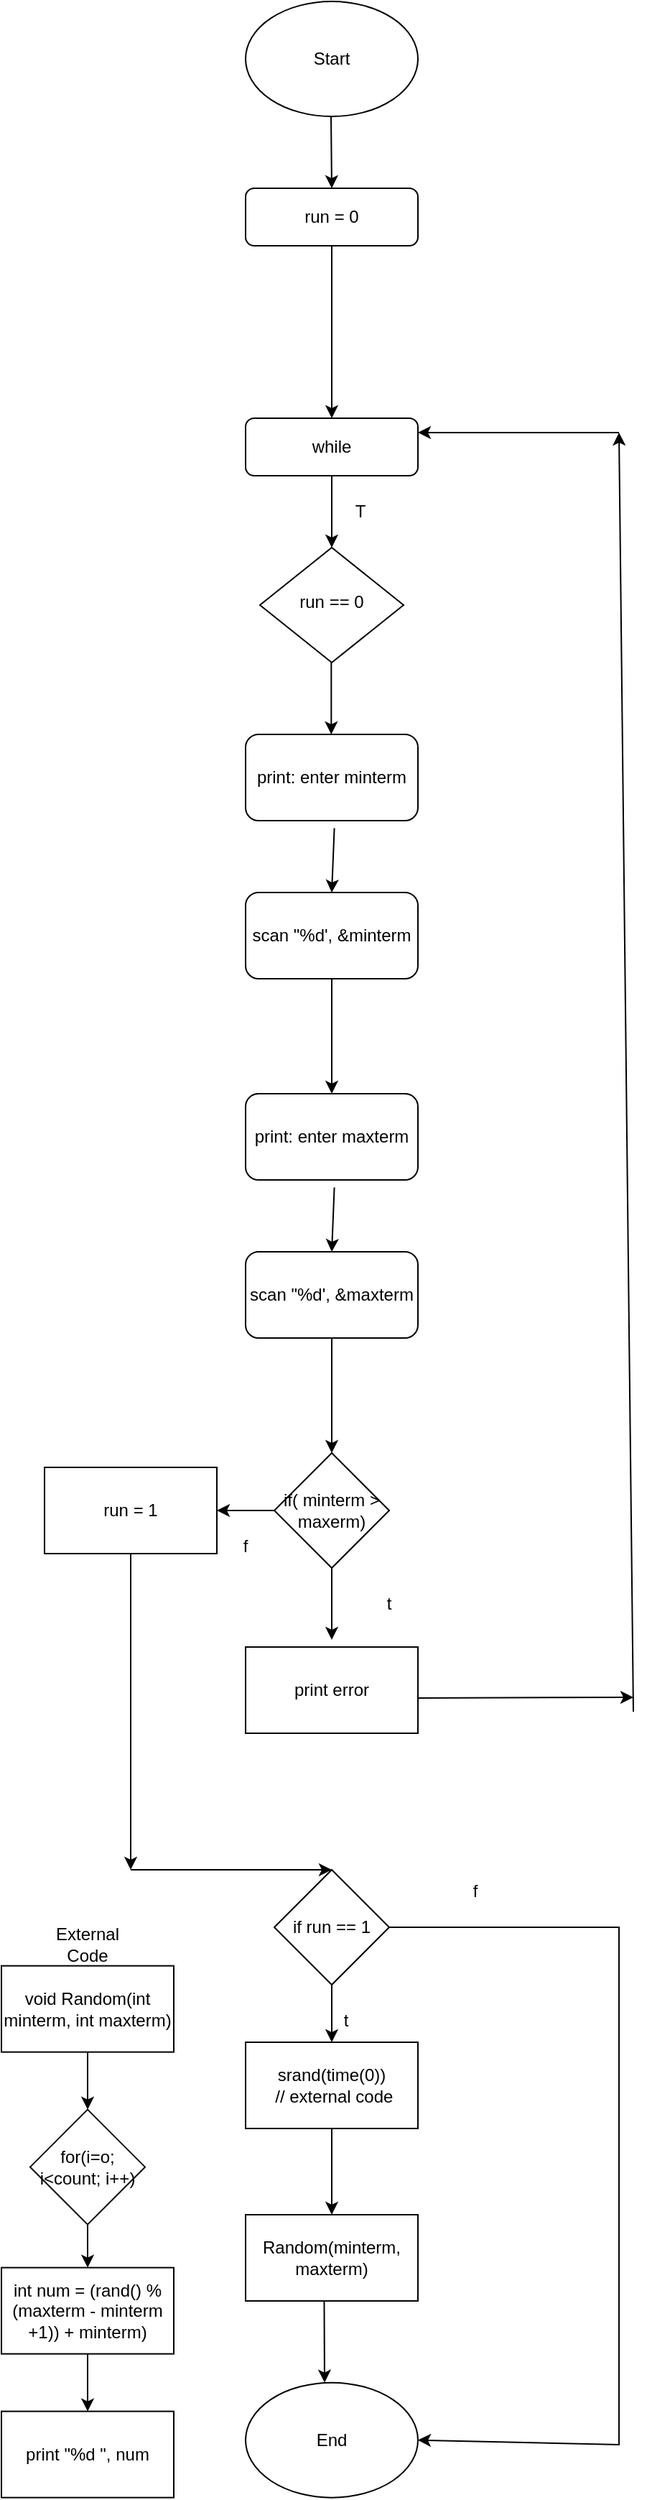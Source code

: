 <mxfile version="16.5.6" type="device"><diagram id="C5RBs43oDa-KdzZeNtuy" name="Page-1"><mxGraphModel dx="1989" dy="2266" grid="1" gridSize="10" guides="1" tooltips="1" connect="1" arrows="1" fold="1" page="1" pageScale="1" pageWidth="827" pageHeight="1169" math="0" shadow="0"><root><mxCell id="WIyWlLk6GJQsqaUBKTNV-0"/><mxCell id="WIyWlLk6GJQsqaUBKTNV-1" parent="WIyWlLk6GJQsqaUBKTNV-0"/><mxCell id="zdcwAWTUt9G_mDGvVnu4-0" value="while" style="rounded=1;whiteSpace=wrap;html=1;fontSize=12;glass=0;strokeWidth=1;shadow=0;" vertex="1" parent="WIyWlLk6GJQsqaUBKTNV-1"><mxGeometry x="160" y="80" width="120" height="40" as="geometry"/></mxCell><mxCell id="zdcwAWTUt9G_mDGvVnu4-1" value="run == 0" style="rhombus;whiteSpace=wrap;html=1;shadow=0;fontFamily=Helvetica;fontSize=12;align=center;strokeWidth=1;spacing=6;spacingTop=-4;" vertex="1" parent="WIyWlLk6GJQsqaUBKTNV-1"><mxGeometry x="170" y="170" width="100" height="80" as="geometry"/></mxCell><mxCell id="zdcwAWTUt9G_mDGvVnu4-2" value="scan &quot;%d', &amp;amp;minterm" style="rounded=1;whiteSpace=wrap;html=1;" vertex="1" parent="WIyWlLk6GJQsqaUBKTNV-1"><mxGeometry x="160" y="410" width="120" height="60" as="geometry"/></mxCell><mxCell id="zdcwAWTUt9G_mDGvVnu4-3" value="if( minterm &amp;gt; maxerm)" style="rhombus;whiteSpace=wrap;html=1;" vertex="1" parent="WIyWlLk6GJQsqaUBKTNV-1"><mxGeometry x="180" y="800" width="80" height="80" as="geometry"/></mxCell><mxCell id="zdcwAWTUt9G_mDGvVnu4-4" value="" style="endArrow=classic;html=1;rounded=0;exitX=0.5;exitY=1;exitDx=0;exitDy=0;" edge="1" parent="WIyWlLk6GJQsqaUBKTNV-1" source="zdcwAWTUt9G_mDGvVnu4-2"><mxGeometry width="50" height="50" relative="1" as="geometry"><mxPoint x="110" y="590" as="sourcePoint"/><mxPoint x="220" y="550" as="targetPoint"/></mxGeometry></mxCell><mxCell id="zdcwAWTUt9G_mDGvVnu4-5" value="" style="endArrow=classic;html=1;rounded=0;exitX=0.5;exitY=1;exitDx=0;exitDy=0;" edge="1" parent="WIyWlLk6GJQsqaUBKTNV-1" source="zdcwAWTUt9G_mDGvVnu4-3"><mxGeometry width="50" height="50" relative="1" as="geometry"><mxPoint x="210" y="950" as="sourcePoint"/><mxPoint x="220" y="930" as="targetPoint"/></mxGeometry></mxCell><mxCell id="zdcwAWTUt9G_mDGvVnu4-6" value="run = 1" style="rounded=0;whiteSpace=wrap;html=1;" vertex="1" parent="WIyWlLk6GJQsqaUBKTNV-1"><mxGeometry x="20" y="810" width="120" height="60" as="geometry"/></mxCell><mxCell id="zdcwAWTUt9G_mDGvVnu4-7" value="print error" style="rounded=0;whiteSpace=wrap;html=1;" vertex="1" parent="WIyWlLk6GJQsqaUBKTNV-1"><mxGeometry x="160" y="935" width="120" height="60" as="geometry"/></mxCell><mxCell id="zdcwAWTUt9G_mDGvVnu4-8" value="" style="endArrow=classic;html=1;rounded=0;" edge="1" parent="WIyWlLk6GJQsqaUBKTNV-1"><mxGeometry width="50" height="50" relative="1" as="geometry"><mxPoint x="180" y="840" as="sourcePoint"/><mxPoint x="140" y="840" as="targetPoint"/></mxGeometry></mxCell><mxCell id="zdcwAWTUt9G_mDGvVnu4-9" value="" style="endArrow=classic;html=1;rounded=0;exitX=0.997;exitY=0.591;exitDx=0;exitDy=0;exitPerimeter=0;" edge="1" parent="WIyWlLk6GJQsqaUBKTNV-1" source="zdcwAWTUt9G_mDGvVnu4-7"><mxGeometry width="50" height="50" relative="1" as="geometry"><mxPoint x="310" y="1000" as="sourcePoint"/><mxPoint x="430" y="970" as="targetPoint"/></mxGeometry></mxCell><mxCell id="zdcwAWTUt9G_mDGvVnu4-10" value="" style="endArrow=classic;html=1;rounded=0;" edge="1" parent="WIyWlLk6GJQsqaUBKTNV-1"><mxGeometry width="50" height="50" relative="1" as="geometry"><mxPoint x="430" y="980" as="sourcePoint"/><mxPoint x="420" y="90" as="targetPoint"/></mxGeometry></mxCell><mxCell id="zdcwAWTUt9G_mDGvVnu4-11" value="" style="endArrow=classic;html=1;rounded=0;entryX=1;entryY=0.25;entryDx=0;entryDy=0;" edge="1" parent="WIyWlLk6GJQsqaUBKTNV-1" target="zdcwAWTUt9G_mDGvVnu4-0"><mxGeometry width="50" height="50" relative="1" as="geometry"><mxPoint x="420" y="90" as="sourcePoint"/><mxPoint x="390" y="90" as="targetPoint"/></mxGeometry></mxCell><mxCell id="zdcwAWTUt9G_mDGvVnu4-12" value="" style="endArrow=classic;html=1;rounded=0;exitX=0.5;exitY=1;exitDx=0;exitDy=0;" edge="1" parent="WIyWlLk6GJQsqaUBKTNV-1" source="zdcwAWTUt9G_mDGvVnu4-6"><mxGeometry width="50" height="50" relative="1" as="geometry"><mxPoint x="50" y="930" as="sourcePoint"/><mxPoint x="80" y="1090" as="targetPoint"/></mxGeometry></mxCell><mxCell id="zdcwAWTUt9G_mDGvVnu4-13" value="Start" style="ellipse;whiteSpace=wrap;html=1;" vertex="1" parent="WIyWlLk6GJQsqaUBKTNV-1"><mxGeometry x="160" y="-210" width="120" height="80" as="geometry"/></mxCell><mxCell id="zdcwAWTUt9G_mDGvVnu4-14" value="" style="endArrow=classic;html=1;rounded=0;entryX=0.5;entryY=0;entryDx=0;entryDy=0;exitX=0.5;exitY=1;exitDx=0;exitDy=0;" edge="1" parent="WIyWlLk6GJQsqaUBKTNV-1" source="zdcwAWTUt9G_mDGvVnu4-43" target="zdcwAWTUt9G_mDGvVnu4-0"><mxGeometry width="50" height="50" relative="1" as="geometry"><mxPoint x="230" y="10" as="sourcePoint"/><mxPoint x="150" y="40" as="targetPoint"/></mxGeometry></mxCell><mxCell id="zdcwAWTUt9G_mDGvVnu4-15" value="if run == 1" style="rhombus;whiteSpace=wrap;html=1;" vertex="1" parent="WIyWlLk6GJQsqaUBKTNV-1"><mxGeometry x="180" y="1090" width="80" height="80" as="geometry"/></mxCell><mxCell id="zdcwAWTUt9G_mDGvVnu4-16" value="" style="endArrow=classic;html=1;rounded=0;" edge="1" parent="WIyWlLk6GJQsqaUBKTNV-1"><mxGeometry width="50" height="50" relative="1" as="geometry"><mxPoint x="80" y="1090" as="sourcePoint"/><mxPoint x="220" y="1090" as="targetPoint"/></mxGeometry></mxCell><mxCell id="zdcwAWTUt9G_mDGvVnu4-17" value="" style="endArrow=classic;html=1;rounded=0;exitX=0.5;exitY=1;exitDx=0;exitDy=0;" edge="1" parent="WIyWlLk6GJQsqaUBKTNV-1" source="zdcwAWTUt9G_mDGvVnu4-15"><mxGeometry width="50" height="50" relative="1" as="geometry"><mxPoint x="220" y="1220" as="sourcePoint"/><mxPoint x="220" y="1210" as="targetPoint"/></mxGeometry></mxCell><mxCell id="zdcwAWTUt9G_mDGvVnu4-18" value="srand(time(0))&lt;br&gt;&amp;nbsp;// external code" style="rounded=0;whiteSpace=wrap;html=1;" vertex="1" parent="WIyWlLk6GJQsqaUBKTNV-1"><mxGeometry x="160" y="1210" width="120" height="60" as="geometry"/></mxCell><mxCell id="zdcwAWTUt9G_mDGvVnu4-19" value="print: enter minterm" style="rounded=1;whiteSpace=wrap;html=1;" vertex="1" parent="WIyWlLk6GJQsqaUBKTNV-1"><mxGeometry x="160" y="300" width="120" height="60" as="geometry"/></mxCell><mxCell id="zdcwAWTUt9G_mDGvVnu4-20" value="" style="endArrow=classic;html=1;rounded=0;exitX=0.515;exitY=1.088;exitDx=0;exitDy=0;exitPerimeter=0;" edge="1" parent="WIyWlLk6GJQsqaUBKTNV-1" source="zdcwAWTUt9G_mDGvVnu4-19"><mxGeometry width="50" height="50" relative="1" as="geometry"><mxPoint x="219.66" y="350" as="sourcePoint"/><mxPoint x="220" y="410" as="targetPoint"/></mxGeometry></mxCell><mxCell id="zdcwAWTUt9G_mDGvVnu4-21" value="" style="endArrow=classic;html=1;rounded=0;exitX=0.5;exitY=1;exitDx=0;exitDy=0;entryX=0.5;entryY=0;entryDx=0;entryDy=0;" edge="1" parent="WIyWlLk6GJQsqaUBKTNV-1" source="zdcwAWTUt9G_mDGvVnu4-0" target="zdcwAWTUt9G_mDGvVnu4-1"><mxGeometry width="50" height="50" relative="1" as="geometry"><mxPoint x="220" y="170" as="sourcePoint"/><mxPoint x="270" y="120" as="targetPoint"/></mxGeometry></mxCell><mxCell id="zdcwAWTUt9G_mDGvVnu4-22" value="" style="endArrow=classic;html=1;rounded=0;exitX=0.5;exitY=1;exitDx=0;exitDy=0;entryX=0.5;entryY=0;entryDx=0;entryDy=0;" edge="1" parent="WIyWlLk6GJQsqaUBKTNV-1"><mxGeometry width="50" height="50" relative="1" as="geometry"><mxPoint x="219.66" y="250" as="sourcePoint"/><mxPoint x="219.66" y="300" as="targetPoint"/></mxGeometry></mxCell><mxCell id="zdcwAWTUt9G_mDGvVnu4-23" value="T" style="text;html=1;strokeColor=none;fillColor=none;align=center;verticalAlign=middle;whiteSpace=wrap;rounded=0;" vertex="1" parent="WIyWlLk6GJQsqaUBKTNV-1"><mxGeometry x="210" y="130" width="60" height="30" as="geometry"/></mxCell><mxCell id="zdcwAWTUt9G_mDGvVnu4-24" value="" style="endArrow=classic;html=1;rounded=0;exitX=0.5;exitY=1;exitDx=0;exitDy=0;entryX=0.5;entryY=0;entryDx=0;entryDy=0;" edge="1" parent="WIyWlLk6GJQsqaUBKTNV-1" source="zdcwAWTUt9G_mDGvVnu4-18" target="zdcwAWTUt9G_mDGvVnu4-51"><mxGeometry width="50" height="50" relative="1" as="geometry"><mxPoint x="220" y="1490" as="sourcePoint"/><mxPoint x="220" y="1460" as="targetPoint"/></mxGeometry></mxCell><mxCell id="zdcwAWTUt9G_mDGvVnu4-41" value="" style="endArrow=classic;html=1;rounded=0;exitX=0.469;exitY=1.053;exitDx=0;exitDy=0;exitPerimeter=0;" edge="1" parent="WIyWlLk6GJQsqaUBKTNV-1"><mxGeometry width="50" height="50" relative="1" as="geometry"><mxPoint x="214.73" y="1390.0" as="sourcePoint"/><mxPoint x="215" y="1446.82" as="targetPoint"/></mxGeometry></mxCell><mxCell id="zdcwAWTUt9G_mDGvVnu4-42" value="End" style="ellipse;whiteSpace=wrap;html=1;" vertex="1" parent="WIyWlLk6GJQsqaUBKTNV-1"><mxGeometry x="160" y="1446.82" width="120" height="80" as="geometry"/></mxCell><mxCell id="zdcwAWTUt9G_mDGvVnu4-43" value="run = 0" style="rounded=1;whiteSpace=wrap;html=1;fontSize=12;glass=0;strokeWidth=1;shadow=0;" vertex="1" parent="WIyWlLk6GJQsqaUBKTNV-1"><mxGeometry x="160" y="-80" width="120" height="40" as="geometry"/></mxCell><mxCell id="zdcwAWTUt9G_mDGvVnu4-44" value="" style="endArrow=classic;html=1;rounded=0;exitX=0.5;exitY=1;exitDx=0;exitDy=0;" edge="1" parent="WIyWlLk6GJQsqaUBKTNV-1"><mxGeometry width="50" height="50" relative="1" as="geometry"><mxPoint x="219.5" y="-130" as="sourcePoint"/><mxPoint x="220" y="-80" as="targetPoint"/></mxGeometry></mxCell><mxCell id="zdcwAWTUt9G_mDGvVnu4-45" value="scan &quot;%d', &amp;amp;maxterm" style="rounded=1;whiteSpace=wrap;html=1;" vertex="1" parent="WIyWlLk6GJQsqaUBKTNV-1"><mxGeometry x="160" y="660" width="120" height="60" as="geometry"/></mxCell><mxCell id="zdcwAWTUt9G_mDGvVnu4-46" value="" style="endArrow=classic;html=1;rounded=0;exitX=0.5;exitY=1;exitDx=0;exitDy=0;" edge="1" parent="WIyWlLk6GJQsqaUBKTNV-1" source="zdcwAWTUt9G_mDGvVnu4-45"><mxGeometry width="50" height="50" relative="1" as="geometry"><mxPoint x="110" y="840" as="sourcePoint"/><mxPoint x="220" y="800" as="targetPoint"/></mxGeometry></mxCell><mxCell id="zdcwAWTUt9G_mDGvVnu4-47" value="print: enter maxterm" style="rounded=1;whiteSpace=wrap;html=1;" vertex="1" parent="WIyWlLk6GJQsqaUBKTNV-1"><mxGeometry x="160" y="550" width="120" height="60" as="geometry"/></mxCell><mxCell id="zdcwAWTUt9G_mDGvVnu4-48" value="" style="endArrow=classic;html=1;rounded=0;exitX=0.515;exitY=1.088;exitDx=0;exitDy=0;exitPerimeter=0;" edge="1" parent="WIyWlLk6GJQsqaUBKTNV-1" source="zdcwAWTUt9G_mDGvVnu4-47"><mxGeometry width="50" height="50" relative="1" as="geometry"><mxPoint x="219.66" y="600" as="sourcePoint"/><mxPoint x="220" y="660" as="targetPoint"/></mxGeometry></mxCell><mxCell id="zdcwAWTUt9G_mDGvVnu4-49" value="t" style="text;html=1;strokeColor=none;fillColor=none;align=center;verticalAlign=middle;whiteSpace=wrap;rounded=0;" vertex="1" parent="WIyWlLk6GJQsqaUBKTNV-1"><mxGeometry x="230" y="890" width="60" height="30" as="geometry"/></mxCell><mxCell id="zdcwAWTUt9G_mDGvVnu4-50" value="f" style="text;html=1;strokeColor=none;fillColor=none;align=center;verticalAlign=middle;whiteSpace=wrap;rounded=0;" vertex="1" parent="WIyWlLk6GJQsqaUBKTNV-1"><mxGeometry x="130" y="850" width="60" height="30" as="geometry"/></mxCell><mxCell id="zdcwAWTUt9G_mDGvVnu4-51" value="Random(minterm, maxterm)" style="rounded=0;whiteSpace=wrap;html=1;" vertex="1" parent="WIyWlLk6GJQsqaUBKTNV-1"><mxGeometry x="160" y="1330" width="120" height="60" as="geometry"/></mxCell><mxCell id="zdcwAWTUt9G_mDGvVnu4-52" value="" style="endArrow=classic;html=1;rounded=0;exitX=1;exitY=0.5;exitDx=0;exitDy=0;entryX=1;entryY=0.5;entryDx=0;entryDy=0;" edge="1" parent="WIyWlLk6GJQsqaUBKTNV-1" source="zdcwAWTUt9G_mDGvVnu4-15" target="zdcwAWTUt9G_mDGvVnu4-42"><mxGeometry width="50" height="50" relative="1" as="geometry"><mxPoint x="230" y="1180" as="sourcePoint"/><mxPoint x="400" y="1130" as="targetPoint"/><Array as="points"><mxPoint x="420" y="1130"/><mxPoint x="420" y="1490"/></Array></mxGeometry></mxCell><mxCell id="zdcwAWTUt9G_mDGvVnu4-53" value="t" style="text;html=1;strokeColor=none;fillColor=none;align=center;verticalAlign=middle;whiteSpace=wrap;rounded=0;" vertex="1" parent="WIyWlLk6GJQsqaUBKTNV-1"><mxGeometry x="200" y="1180" width="60" height="30" as="geometry"/></mxCell><mxCell id="zdcwAWTUt9G_mDGvVnu4-55" value="f" style="text;html=1;strokeColor=none;fillColor=none;align=center;verticalAlign=middle;whiteSpace=wrap;rounded=0;" vertex="1" parent="WIyWlLk6GJQsqaUBKTNV-1"><mxGeometry x="290" y="1090" width="60" height="30" as="geometry"/></mxCell><mxCell id="zdcwAWTUt9G_mDGvVnu4-58" value="void Random(int minterm, int maxterm)" style="rounded=0;whiteSpace=wrap;html=1;" vertex="1" parent="WIyWlLk6GJQsqaUBKTNV-1"><mxGeometry x="-10" y="1156.82" width="120" height="60" as="geometry"/></mxCell><mxCell id="zdcwAWTUt9G_mDGvVnu4-59" value="External Code" style="text;html=1;strokeColor=none;fillColor=none;align=center;verticalAlign=middle;whiteSpace=wrap;rounded=0;" vertex="1" parent="WIyWlLk6GJQsqaUBKTNV-1"><mxGeometry x="20" y="1126.82" width="60" height="30" as="geometry"/></mxCell><mxCell id="zdcwAWTUt9G_mDGvVnu4-60" value="for(i=o; i&amp;lt;count; i++)" style="rhombus;whiteSpace=wrap;html=1;" vertex="1" parent="WIyWlLk6GJQsqaUBKTNV-1"><mxGeometry x="10" y="1256.82" width="80" height="80" as="geometry"/></mxCell><mxCell id="zdcwAWTUt9G_mDGvVnu4-61" value="" style="endArrow=classic;html=1;rounded=0;exitX=0.5;exitY=1;exitDx=0;exitDy=0;entryX=0.5;entryY=0;entryDx=0;entryDy=0;" edge="1" parent="WIyWlLk6GJQsqaUBKTNV-1" source="zdcwAWTUt9G_mDGvVnu4-58" target="zdcwAWTUt9G_mDGvVnu4-60"><mxGeometry width="50" height="50" relative="1" as="geometry"><mxPoint x="90" y="1306.82" as="sourcePoint"/><mxPoint x="140" y="1256.82" as="targetPoint"/></mxGeometry></mxCell><mxCell id="zdcwAWTUt9G_mDGvVnu4-62" value="int num = (rand() % (maxterm - minterm +1)) + minterm)" style="rounded=0;whiteSpace=wrap;html=1;" vertex="1" parent="WIyWlLk6GJQsqaUBKTNV-1"><mxGeometry x="-10" y="1366.82" width="120" height="60" as="geometry"/></mxCell><mxCell id="zdcwAWTUt9G_mDGvVnu4-63" value="print &quot;%d &quot;, num" style="rounded=0;whiteSpace=wrap;html=1;" vertex="1" parent="WIyWlLk6GJQsqaUBKTNV-1"><mxGeometry x="-10" y="1466.82" width="120" height="60" as="geometry"/></mxCell><mxCell id="zdcwAWTUt9G_mDGvVnu4-64" value="" style="endArrow=classic;html=1;rounded=0;exitX=0.5;exitY=1;exitDx=0;exitDy=0;entryX=0.5;entryY=0;entryDx=0;entryDy=0;" edge="1" parent="WIyWlLk6GJQsqaUBKTNV-1" source="zdcwAWTUt9G_mDGvVnu4-60" target="zdcwAWTUt9G_mDGvVnu4-62"><mxGeometry width="50" height="50" relative="1" as="geometry"><mxPoint x="-70" y="1336.82" as="sourcePoint"/><mxPoint x="-20" y="1286.82" as="targetPoint"/></mxGeometry></mxCell><mxCell id="zdcwAWTUt9G_mDGvVnu4-65" value="" style="endArrow=classic;html=1;rounded=0;exitX=0.5;exitY=1;exitDx=0;exitDy=0;entryX=0.5;entryY=0;entryDx=0;entryDy=0;" edge="1" parent="WIyWlLk6GJQsqaUBKTNV-1" source="zdcwAWTUt9G_mDGvVnu4-62" target="zdcwAWTUt9G_mDGvVnu4-63"><mxGeometry width="50" height="50" relative="1" as="geometry"><mxPoint x="60" y="1496.82" as="sourcePoint"/><mxPoint x="110" y="1446.82" as="targetPoint"/></mxGeometry></mxCell></root></mxGraphModel></diagram></mxfile>